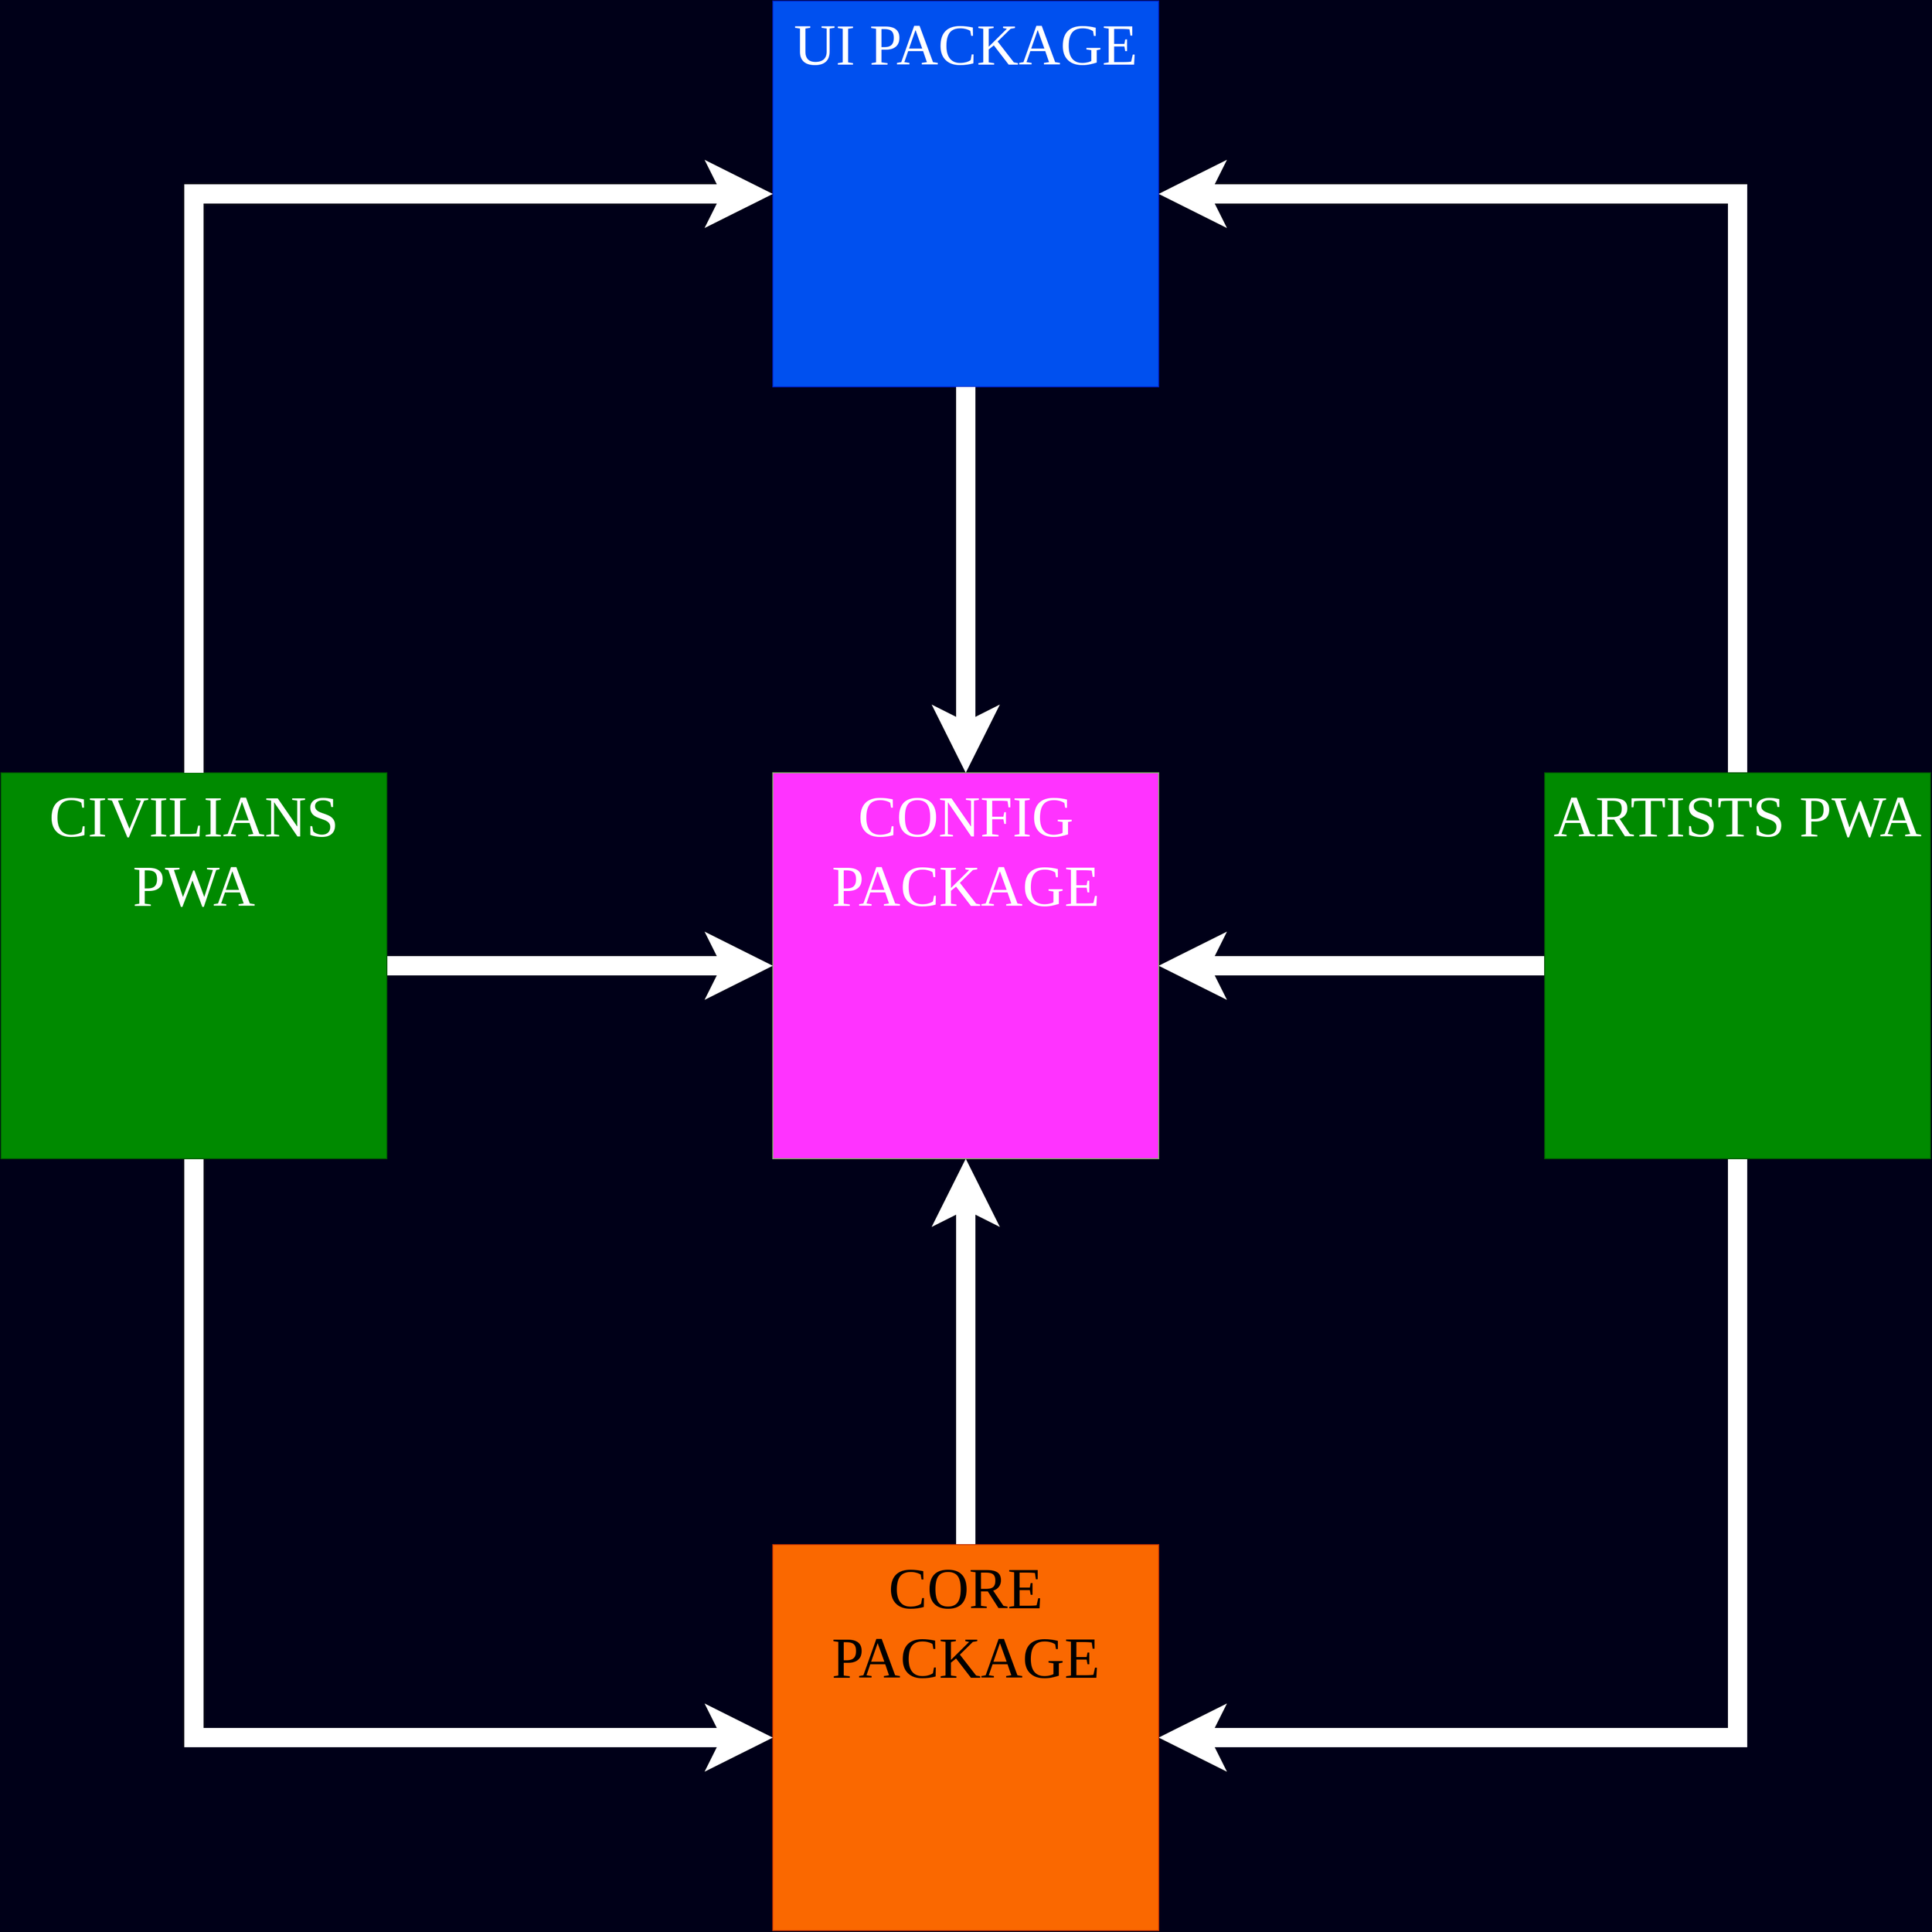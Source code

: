 <mxfile version="22.0.2" type="github">
  <diagram id="2f404044-711c-603c-8f00-f6bb4c023d3c" name="Page-1">
    <mxGraphModel dx="11560" dy="6720" grid="1" gridSize="100" guides="0" tooltips="1" connect="1" arrows="1" fold="1" page="0" pageScale="1" pageWidth="1169" pageHeight="827" background="#000018" math="0" shadow="0">
      <root>
        <mxCell id="0" />
        <mxCell id="1" parent="0" />
        <mxCell id="qv4uZhvuzrspPxyVLUgV-156" value="UI PACKAGE" style="fontStyle=0;verticalAlign=top;align=center;spacingTop=0;fillColor=#0050ef;rounded=0;strokeColor=#001DBC;strokeWidth=1;dashed=0;container=1;collapsible=0;expand=0;recursiveResize=0;labelPosition=center;verticalLabelPosition=middle;fontFamily=Georgia;fontSize=60;labelBackgroundColor=none;labelBorderColor=none;horizontal=1;html=1;whiteSpace=wrap;spacing=5;spacingBottom=0;aspect=fixed;fontColor=#ffffff;" vertex="1" parent="1">
          <mxGeometry x="-1200" y="-1600" width="400" height="400" as="geometry" />
        </mxCell>
        <mxCell id="qv4uZhvuzrspPxyVLUgV-223" style="edgeStyle=orthogonalEdgeStyle;shape=connector;rounded=0;orthogonalLoop=1;jettySize=auto;html=1;entryX=1;entryY=0.5;entryDx=0;entryDy=0;labelBackgroundColor=#190033;strokeWidth=20;align=center;verticalAlign=middle;fontFamily=Georgia;fontSize=30;fontColor=#FFFFFF;endArrow=classic;endFill=1;startSize=6;strokeColor=#FFFFFF;" edge="1" parent="1" source="qv4uZhvuzrspPxyVLUgV-157" target="qv4uZhvuzrspPxyVLUgV-155">
          <mxGeometry relative="1" as="geometry" />
        </mxCell>
        <mxCell id="qv4uZhvuzrspPxyVLUgV-228" style="edgeStyle=orthogonalEdgeStyle;shape=connector;rounded=0;orthogonalLoop=1;jettySize=auto;html=1;labelBackgroundColor=#190033;strokeColor=#FFFFFF;strokeWidth=20;align=center;verticalAlign=middle;fontFamily=Georgia;fontSize=30;fontColor=#FFFFFF;endArrow=classic;endFill=1;startSize=6;entryX=1;entryY=0.5;entryDx=0;entryDy=0;" edge="1" parent="1" source="qv4uZhvuzrspPxyVLUgV-157" target="qv4uZhvuzrspPxyVLUgV-156">
          <mxGeometry relative="1" as="geometry">
            <mxPoint x="-200" y="-1400" as="targetPoint" />
            <Array as="points">
              <mxPoint x="-200" y="-1400" />
            </Array>
          </mxGeometry>
        </mxCell>
        <mxCell id="qv4uZhvuzrspPxyVLUgV-230" style="edgeStyle=orthogonalEdgeStyle;shape=connector;rounded=0;orthogonalLoop=1;jettySize=auto;html=1;labelBackgroundColor=#190033;strokeColor=#FFFFFF;strokeWidth=20;align=center;verticalAlign=middle;fontFamily=Georgia;fontSize=30;fontColor=#FFFFFF;endArrow=classic;endFill=1;startSize=6;entryX=1;entryY=0.5;entryDx=0;entryDy=0;" edge="1" parent="1" source="qv4uZhvuzrspPxyVLUgV-157" target="qv4uZhvuzrspPxyVLUgV-154">
          <mxGeometry relative="1" as="geometry">
            <mxPoint x="-200" y="200" as="targetPoint" />
            <Array as="points">
              <mxPoint x="-200" y="200" />
            </Array>
          </mxGeometry>
        </mxCell>
        <mxCell id="qv4uZhvuzrspPxyVLUgV-157" value="ARTISTS PWA" style="fontStyle=0;verticalAlign=top;align=center;spacingTop=0;fillColor=#008a00;rounded=0;strokeColor=#005700;strokeWidth=1;dashed=0;container=1;collapsible=0;expand=0;recursiveResize=0;labelPosition=center;verticalLabelPosition=middle;fontFamily=Georgia;fontSize=60;labelBackgroundColor=none;labelBorderColor=none;horizontal=1;html=1;whiteSpace=wrap;spacing=5;spacingBottom=0;aspect=fixed;fontColor=#ffffff;" vertex="1" parent="1">
          <mxGeometry x="-400" y="-800" width="400" height="400" as="geometry" />
        </mxCell>
        <mxCell id="qv4uZhvuzrspPxyVLUgV-225" style="edgeStyle=orthogonalEdgeStyle;shape=connector;rounded=0;orthogonalLoop=1;jettySize=auto;html=1;labelBackgroundColor=#190033;strokeColor=#FFFFFF;strokeWidth=20;align=center;verticalAlign=middle;fontFamily=Georgia;fontSize=30;fontColor=#FFFFFF;endArrow=classic;endFill=1;startSize=6;" edge="1" parent="1" source="qv4uZhvuzrspPxyVLUgV-154" target="qv4uZhvuzrspPxyVLUgV-155">
          <mxGeometry relative="1" as="geometry" />
        </mxCell>
        <mxCell id="qv4uZhvuzrspPxyVLUgV-154" value="CORE PACKAGE" style="fontStyle=0;verticalAlign=top;align=center;spacingTop=0;fillColor=#fa6800;rounded=0;strokeColor=#C73500;strokeWidth=1;dashed=0;container=1;collapsible=0;expand=0;recursiveResize=0;labelPosition=center;verticalLabelPosition=middle;fontFamily=Georgia;fontSize=60;labelBackgroundColor=none;labelBorderColor=none;horizontal=1;html=1;whiteSpace=wrap;spacing=5;spacingBottom=0;aspect=fixed;fontColor=#000000;" vertex="1" parent="1">
          <mxGeometry x="-1200" width="400" height="400" as="geometry" />
        </mxCell>
        <mxCell id="qv4uZhvuzrspPxyVLUgV-224" style="edgeStyle=orthogonalEdgeStyle;shape=connector;rounded=0;orthogonalLoop=1;jettySize=auto;html=1;entryX=0.5;entryY=0;entryDx=0;entryDy=0;labelBackgroundColor=#190033;strokeColor=#FFFFFF;strokeWidth=20;align=center;verticalAlign=middle;fontFamily=Georgia;fontSize=30;fontColor=#FFFFFF;endArrow=classic;endFill=1;startSize=6;" edge="1" parent="1" source="qv4uZhvuzrspPxyVLUgV-156" target="qv4uZhvuzrspPxyVLUgV-155">
          <mxGeometry relative="1" as="geometry" />
        </mxCell>
        <mxCell id="qv4uZhvuzrspPxyVLUgV-222" style="edgeStyle=orthogonalEdgeStyle;rounded=0;orthogonalLoop=1;jettySize=auto;html=1;labelBackgroundColor=#190033;strokeColor=#FFFFFF;strokeWidth=20;align=center;verticalAlign=middle;fontFamily=Georgia;fontSize=30;fontColor=#FFFFFF;endArrow=classic;endFill=1;startSize=6;" edge="1" parent="1" source="qv4uZhvuzrspPxyVLUgV-143" target="qv4uZhvuzrspPxyVLUgV-155">
          <mxGeometry relative="1" as="geometry" />
        </mxCell>
        <mxCell id="qv4uZhvuzrspPxyVLUgV-229" style="edgeStyle=orthogonalEdgeStyle;shape=connector;rounded=0;orthogonalLoop=1;jettySize=auto;html=1;labelBackgroundColor=#190033;strokeColor=#FFFFFF;strokeWidth=20;align=center;verticalAlign=middle;fontFamily=Georgia;fontSize=30;fontColor=#FFFFFF;endArrow=classic;endFill=1;startSize=6;entryX=0;entryY=0.5;entryDx=0;entryDy=0;" edge="1" parent="1" source="qv4uZhvuzrspPxyVLUgV-143" target="qv4uZhvuzrspPxyVLUgV-154">
          <mxGeometry relative="1" as="geometry">
            <mxPoint x="-1800" y="200" as="targetPoint" />
            <Array as="points">
              <mxPoint x="-1800" y="200" />
            </Array>
          </mxGeometry>
        </mxCell>
        <mxCell id="qv4uZhvuzrspPxyVLUgV-143" value="CIVILIANS PWA" style="fontStyle=0;verticalAlign=top;align=center;spacingTop=0;fillColor=#008a00;rounded=0;strokeColor=#005700;strokeWidth=1;dashed=0;container=1;collapsible=0;expand=0;recursiveResize=0;labelPosition=center;verticalLabelPosition=middle;fontFamily=Georgia;fontSize=60;labelBackgroundColor=none;labelBorderColor=none;horizontal=1;html=1;whiteSpace=wrap;spacing=5;spacingBottom=0;fontColor=#ffffff;" vertex="1" parent="1">
          <mxGeometry x="-2000" y="-800" width="400" height="400" as="geometry" />
        </mxCell>
        <mxCell id="qv4uZhvuzrspPxyVLUgV-149" style="edgeStyle=orthogonalEdgeStyle;shape=connector;rounded=0;orthogonalLoop=1;jettySize=auto;html=1;exitX=0.5;exitY=1;exitDx=0;exitDy=0;labelBackgroundColor=default;strokeColor=#FFFFFF;align=center;verticalAlign=middle;fontFamily=Georgia;fontSize=26;fontColor=#FFFFFF;endArrow=classic;" edge="1" parent="1" source="qv4uZhvuzrspPxyVLUgV-143" target="qv4uZhvuzrspPxyVLUgV-143">
          <mxGeometry relative="1" as="geometry" />
        </mxCell>
        <mxCell id="qv4uZhvuzrspPxyVLUgV-155" value="CONFIG PACKAGE" style="fontStyle=0;verticalAlign=top;align=center;spacingTop=0;fillColor=#FF33FF;rounded=0;strokeColor=#82b366;strokeWidth=1;dashed=0;container=1;collapsible=0;expand=0;recursiveResize=0;labelPosition=center;verticalLabelPosition=middle;fontFamily=Georgia;fontSize=60;labelBackgroundColor=none;labelBorderColor=none;horizontal=1;html=1;whiteSpace=wrap;spacing=5;spacingBottom=0;fontColor=#FFFFFF;aspect=fixed;" vertex="1" parent="1">
          <mxGeometry x="-1200" y="-800" width="400" height="400" as="geometry" />
        </mxCell>
        <mxCell id="qv4uZhvuzrspPxyVLUgV-227" style="edgeStyle=orthogonalEdgeStyle;shape=connector;rounded=0;orthogonalLoop=1;jettySize=auto;html=1;entryX=0;entryY=0.5;entryDx=0;entryDy=0;labelBackgroundColor=#190033;strokeColor=#FFFFFF;strokeWidth=20;align=center;verticalAlign=middle;fontFamily=Georgia;fontSize=30;fontColor=#FFFFFF;endArrow=classic;endFill=1;startSize=6;" edge="1" parent="1" source="qv4uZhvuzrspPxyVLUgV-143" target="qv4uZhvuzrspPxyVLUgV-156">
          <mxGeometry relative="1" as="geometry">
            <Array as="points">
              <mxPoint x="-1800" y="-1400" />
            </Array>
          </mxGeometry>
        </mxCell>
      </root>
    </mxGraphModel>
  </diagram>
</mxfile>
